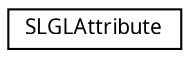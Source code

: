 digraph "Graphical Class Hierarchy"
{
 // LATEX_PDF_SIZE
  edge [fontname="Arial.ttf",fontsize="10",labelfontname="Arial.ttf",labelfontsize="10"];
  node [fontname="Arial.ttf",fontsize="10",shape=record];
  rankdir="LR";
  Node0 [label="SLGLAttribute",height=0.2,width=0.4,color="black", fillcolor="white", style="filled",URL="$struct_s_l_g_l_attribute.html",tooltip="Struct for vertex attribute information."];
}
